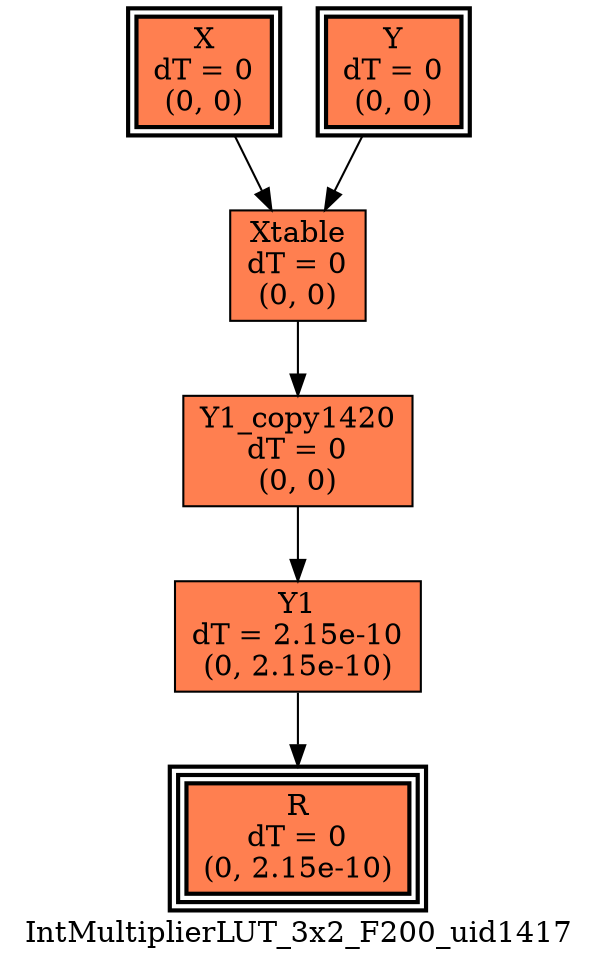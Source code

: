 digraph IntMultiplierLUT_3x2_F200_uid1417
{
	//graph drawing options
	label=IntMultiplierLUT_3x2_F200_uid1417;
	labelloc=bottom;
	labeljust=right;
	ratio=auto;
	nodesep=0.25;
	ranksep=0.5;

	//input/output signals of operator IntMultiplierLUT_3x2_F200_uid1417
	X__IntMultiplierLUT_3x2_F200_uid1417 [ label="X\ndT = 0\n(0, 0)", shape=box, color=black, style="bold, filled", fillcolor=coral, peripheries=2 ];
	Y__IntMultiplierLUT_3x2_F200_uid1417 [ label="Y\ndT = 0\n(0, 0)", shape=box, color=black, style="bold, filled", fillcolor=coral, peripheries=2 ];
	R__IntMultiplierLUT_3x2_F200_uid1417 [ label="R\ndT = 0\n(0, 2.15e-10)", shape=box, color=black, style="bold, filled", fillcolor=coral, peripheries=3 ];
	{rank=same X__IntMultiplierLUT_3x2_F200_uid1417, Y__IntMultiplierLUT_3x2_F200_uid1417};
	{rank=same R__IntMultiplierLUT_3x2_F200_uid1417};
	//internal signals of operator IntMultiplierLUT_3x2_F200_uid1417
	Xtable__IntMultiplierLUT_3x2_F200_uid1417 [ label="Xtable\ndT = 0\n(0, 0)", shape=box, color=black, style=filled, fillcolor=coral, peripheries=1 ];
	Y1__IntMultiplierLUT_3x2_F200_uid1417 [ label="Y1\ndT = 2.15e-10\n(0, 2.15e-10)", shape=box, color=black, style=filled, fillcolor=coral, peripheries=1 ];
	Y1_copy1420__IntMultiplierLUT_3x2_F200_uid1417 [ label="Y1_copy1420\ndT = 0\n(0, 0)", shape=box, color=black, style=filled, fillcolor=coral, peripheries=1 ];

	//subcomponents of operator IntMultiplierLUT_3x2_F200_uid1417

	//input and internal signal connections of operator IntMultiplierLUT_3x2_F200_uid1417
	X__IntMultiplierLUT_3x2_F200_uid1417 -> Xtable__IntMultiplierLUT_3x2_F200_uid1417 [ arrowhead=normal, arrowsize=1.0, arrowtail=normal, color=black, dir=forward  ];
	Y__IntMultiplierLUT_3x2_F200_uid1417 -> Xtable__IntMultiplierLUT_3x2_F200_uid1417 [ arrowhead=normal, arrowsize=1.0, arrowtail=normal, color=black, dir=forward  ];
	Xtable__IntMultiplierLUT_3x2_F200_uid1417 -> Y1_copy1420__IntMultiplierLUT_3x2_F200_uid1417 [ arrowhead=normal, arrowsize=1.0, arrowtail=normal, color=black, dir=forward  ];
	Y1__IntMultiplierLUT_3x2_F200_uid1417 -> R__IntMultiplierLUT_3x2_F200_uid1417 [ arrowhead=normal, arrowsize=1.0, arrowtail=normal, color=black, dir=forward  ];
	Y1_copy1420__IntMultiplierLUT_3x2_F200_uid1417 -> Y1__IntMultiplierLUT_3x2_F200_uid1417 [ arrowhead=normal, arrowsize=1.0, arrowtail=normal, color=black, dir=forward  ];
}

